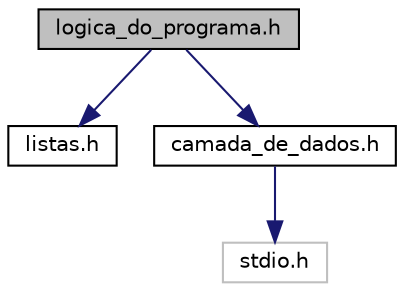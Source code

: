 digraph "logica_do_programa.h"
{
  edge [fontname="Helvetica",fontsize="10",labelfontname="Helvetica",labelfontsize="10"];
  node [fontname="Helvetica",fontsize="10",shape=record];
  Node0 [label="logica_do_programa.h",height=0.2,width=0.4,color="black", fillcolor="grey75", style="filled", fontcolor="black"];
  Node0 -> Node1 [color="midnightblue",fontsize="10",style="solid"];
  Node1 [label="listas.h",height=0.2,width=0.4,color="black", fillcolor="white", style="filled",URL="$listas_8h.html"];
  Node0 -> Node2 [color="midnightblue",fontsize="10",style="solid"];
  Node2 [label="camada_de_dados.h",height=0.2,width=0.4,color="black", fillcolor="white", style="filled",URL="$camada__de__dados_8h.html"];
  Node2 -> Node3 [color="midnightblue",fontsize="10",style="solid"];
  Node3 [label="stdio.h",height=0.2,width=0.4,color="grey75", fillcolor="white", style="filled"];
}
